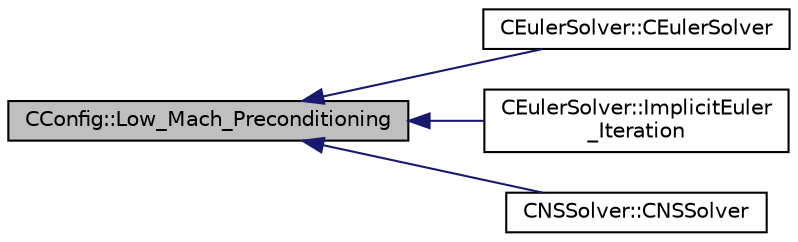 digraph "CConfig::Low_Mach_Preconditioning"
{
  edge [fontname="Helvetica",fontsize="10",labelfontname="Helvetica",labelfontsize="10"];
  node [fontname="Helvetica",fontsize="10",shape=record];
  rankdir="LR";
  Node13965 [label="CConfig::Low_Mach_Preconditioning",height=0.2,width=0.4,color="black", fillcolor="grey75", style="filled", fontcolor="black"];
  Node13965 -> Node13966 [dir="back",color="midnightblue",fontsize="10",style="solid",fontname="Helvetica"];
  Node13966 [label="CEulerSolver::CEulerSolver",height=0.2,width=0.4,color="black", fillcolor="white", style="filled",URL="$class_c_euler_solver.html#ae1e74218b4e943111b100d7ddcbd4db9"];
  Node13965 -> Node13967 [dir="back",color="midnightblue",fontsize="10",style="solid",fontname="Helvetica"];
  Node13967 [label="CEulerSolver::ImplicitEuler\l_Iteration",height=0.2,width=0.4,color="black", fillcolor="white", style="filled",URL="$class_c_euler_solver.html#a4e8277fc44dc97c8d73fbe3347204372",tooltip="Update the solution using an implicit Euler scheme. "];
  Node13965 -> Node13968 [dir="back",color="midnightblue",fontsize="10",style="solid",fontname="Helvetica"];
  Node13968 [label="CNSSolver::CNSSolver",height=0.2,width=0.4,color="black", fillcolor="white", style="filled",URL="$class_c_n_s_solver.html#a2a8ad49c42b4546696e631cf44b7788b"];
}
